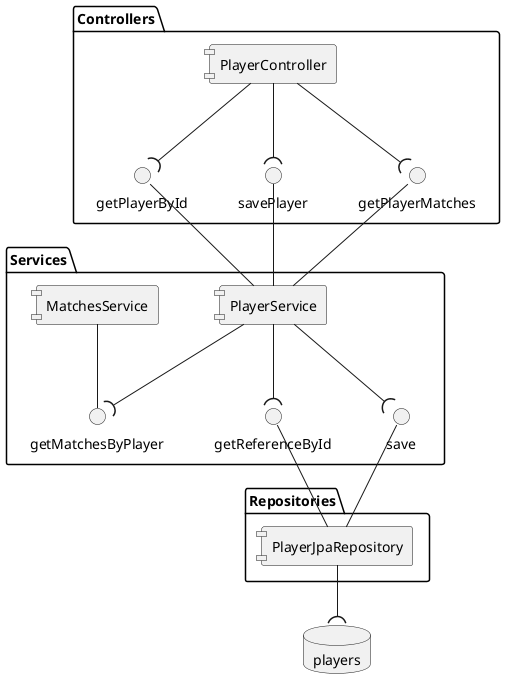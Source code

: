 @startuml
skinparam componentStyle uml1

database "players"

package "Controllers"{
[PlayerController] --(getPlayerById
[PlayerController] --(savePlayer
[PlayerController] --(getPlayerMatches
}

package "Services"{

[PlayerService] --(getReferenceById
[PlayerService] --(save
[PlayerService] --(getMatchesByPlayer

getPlayerById --[PlayerService]
savePlayer -- [PlayerService]
getPlayerMatches -- [PlayerService]

[MatchesService] -- getMatchesByPlayer
}

package "Repositories"{
[PlayerJpaRepository] --("players"
getReferenceById -- [PlayerJpaRepository]
save -- [PlayerJpaRepository]
}
@enduml